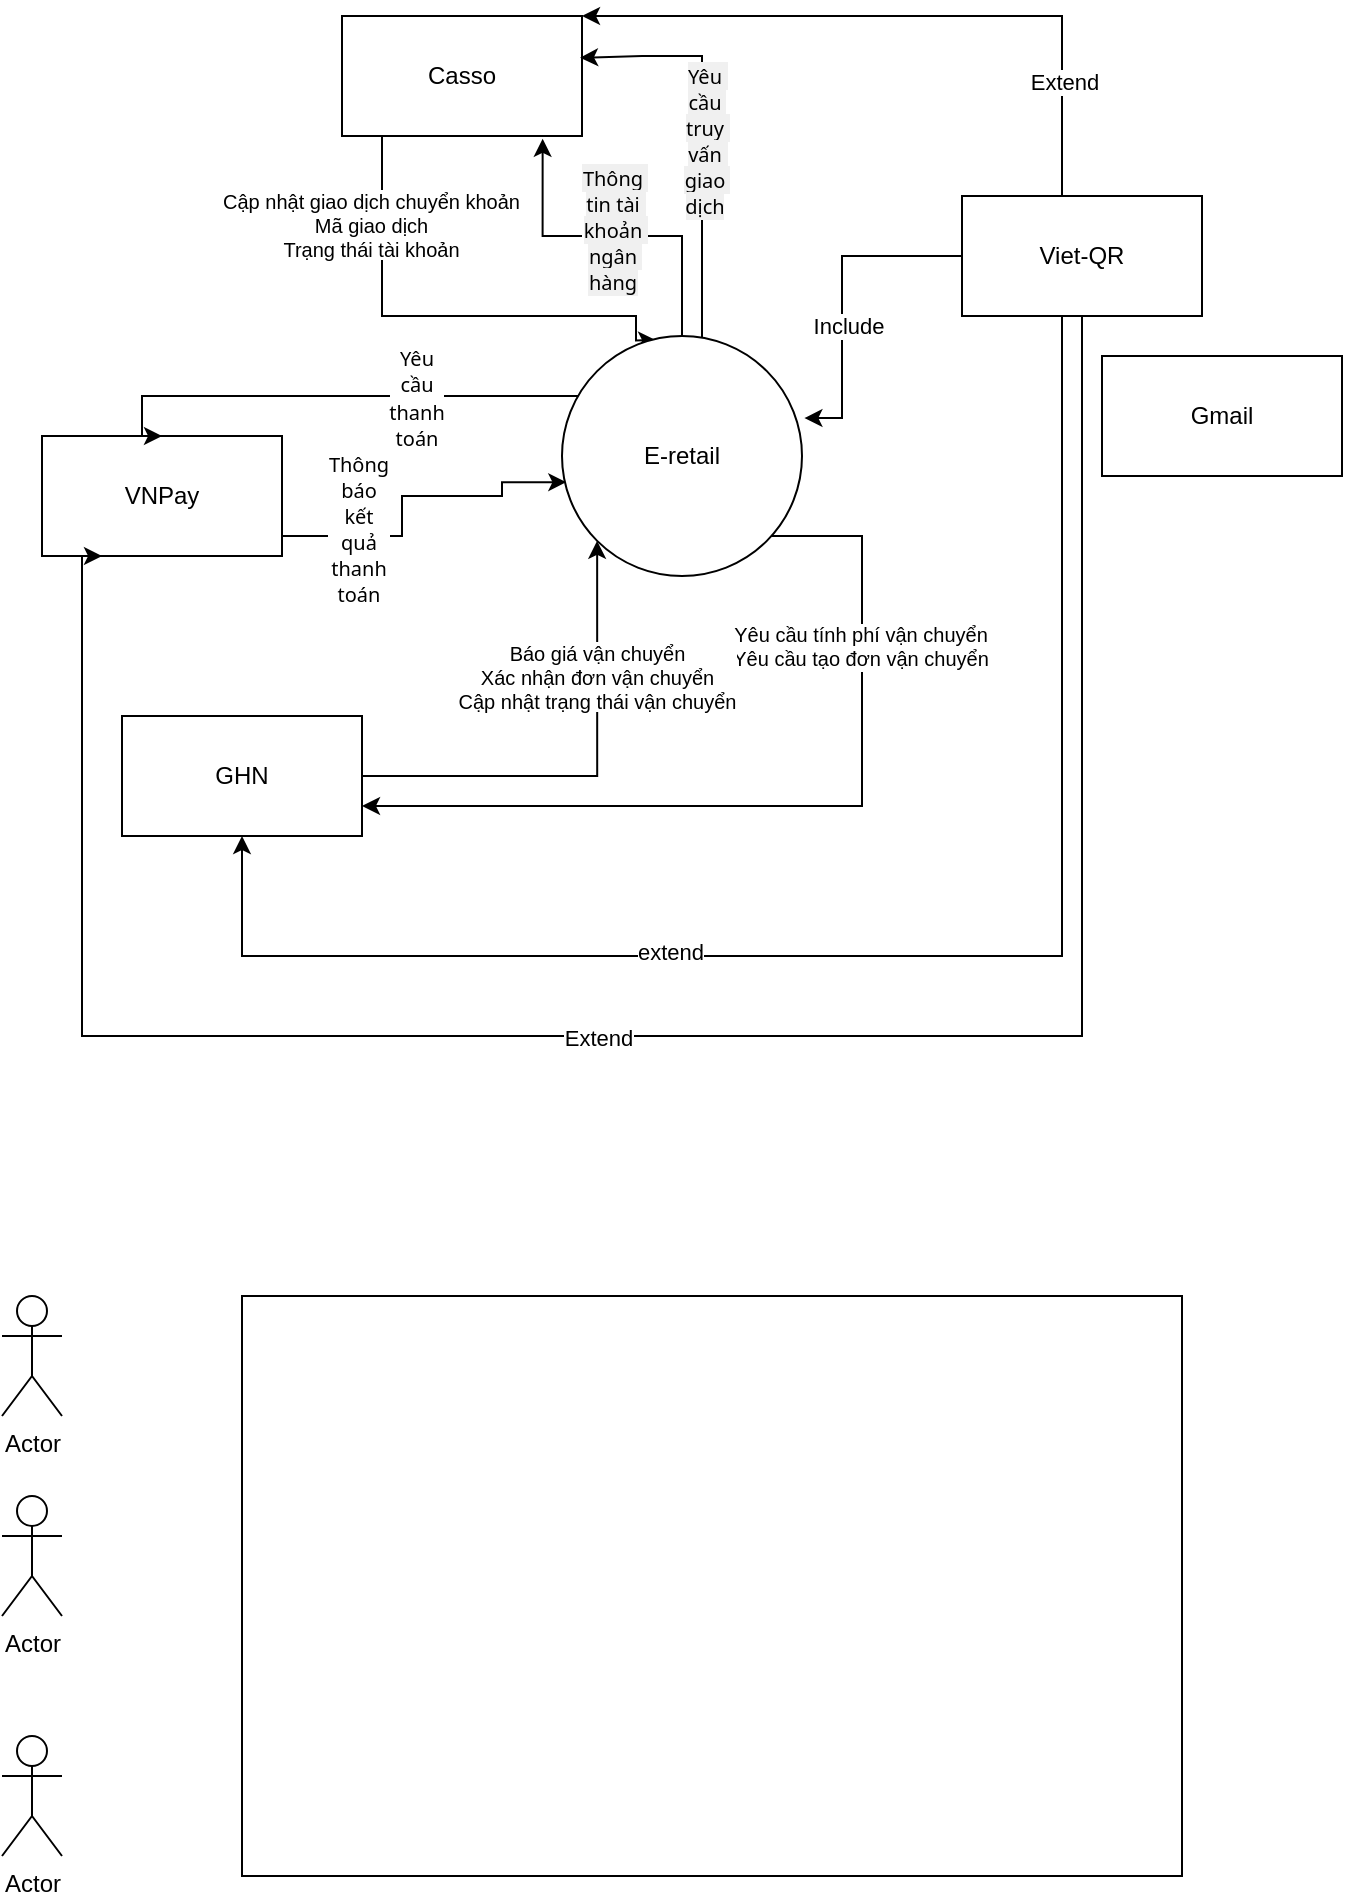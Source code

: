 <mxfile version="24.7.16">
  <diagram name="Trang-1" id="X9ewoZmMgQ7KVY2cLRxI">
    <mxGraphModel dx="1235" dy="665" grid="1" gridSize="10" guides="1" tooltips="1" connect="1" arrows="1" fold="1" page="1" pageScale="1" pageWidth="827" pageHeight="1169" math="0" shadow="0">
      <root>
        <mxCell id="0" />
        <mxCell id="1" parent="0" />
        <mxCell id="kdyz-Y7orx3vrby394lm-9" style="edgeStyle=orthogonalEdgeStyle;rounded=0;orthogonalLoop=1;jettySize=auto;html=1;entryX=0.392;entryY=0.018;entryDx=0;entryDy=0;entryPerimeter=0;" edge="1" parent="1" source="kdyz-Y7orx3vrby394lm-2" target="kdyz-Y7orx3vrby394lm-4">
          <mxGeometry relative="1" as="geometry">
            <mxPoint x="350" y="200" as="targetPoint" />
            <Array as="points">
              <mxPoint x="260" y="210" />
              <mxPoint x="387" y="210" />
            </Array>
          </mxGeometry>
        </mxCell>
        <mxCell id="kdyz-Y7orx3vrby394lm-18" value="Cập nhật giao dịch chuyển khoản&#xa;Mã giao dịch&#xa;Trạng thái tài khoản&#xa;" style="edgeLabel;align=center;verticalAlign=middle;resizable=0;points=[];horizontal=1;spacingLeft=0;container=0;spacingTop=0;textDirection=ltr;rotation=0;spacing=0;fontSize=10;" vertex="1" connectable="0" parent="kdyz-Y7orx3vrby394lm-9">
          <mxGeometry relative="1" as="geometry">
            <mxPoint x="-35" y="-40" as="offset" />
          </mxGeometry>
        </mxCell>
        <mxCell id="kdyz-Y7orx3vrby394lm-2" value="Casso" style="rounded=0;whiteSpace=wrap;html=1;" vertex="1" parent="1">
          <mxGeometry x="240" y="60" width="120" height="60" as="geometry" />
        </mxCell>
        <mxCell id="kdyz-Y7orx3vrby394lm-8" style="edgeStyle=orthogonalEdgeStyle;rounded=0;orthogonalLoop=1;jettySize=auto;html=1;entryX=0.018;entryY=0.609;entryDx=0;entryDy=0;entryPerimeter=0;" edge="1" parent="1" source="kdyz-Y7orx3vrby394lm-3" target="kdyz-Y7orx3vrby394lm-4">
          <mxGeometry relative="1" as="geometry">
            <Array as="points">
              <mxPoint x="270" y="320" />
              <mxPoint x="270" y="300" />
              <mxPoint x="320" y="300" />
              <mxPoint x="320" y="293" />
            </Array>
          </mxGeometry>
        </mxCell>
        <mxCell id="kdyz-Y7orx3vrby394lm-12" value="&lt;span style=&quot;font-family: &amp;quot;Placeholder Font&amp;quot;, &amp;quot;Segoe UI Historic&amp;quot;, &amp;quot;Segoe UI&amp;quot;, Helvetica, Arial, sans-serif; font-size: 10px; text-align: start; white-space: pre-wrap;&quot;&gt;Thông báo kết quả thanh toán&lt;/span&gt;" style="edgeLabel;html=1;align=center;verticalAlign=middle;resizable=0;points=[];labelBackgroundColor=default;fontSize=10;" vertex="1" connectable="0" parent="kdyz-Y7orx3vrby394lm-8">
          <mxGeometry x="-0.55" y="4" relative="1" as="geometry">
            <mxPoint as="offset" />
          </mxGeometry>
        </mxCell>
        <mxCell id="kdyz-Y7orx3vrby394lm-3" value="VNPay" style="rounded=0;whiteSpace=wrap;html=1;" vertex="1" parent="1">
          <mxGeometry x="90" y="270" width="120" height="60" as="geometry" />
        </mxCell>
        <mxCell id="kdyz-Y7orx3vrby394lm-16" style="edgeStyle=orthogonalEdgeStyle;rounded=0;orthogonalLoop=1;jettySize=auto;html=1;entryX=0.5;entryY=0;entryDx=0;entryDy=0;" edge="1" parent="1" source="kdyz-Y7orx3vrby394lm-4" target="kdyz-Y7orx3vrby394lm-3">
          <mxGeometry relative="1" as="geometry">
            <Array as="points">
              <mxPoint x="140" y="250" />
            </Array>
          </mxGeometry>
        </mxCell>
        <mxCell id="kdyz-Y7orx3vrby394lm-17" value="&lt;span style=&quot;font-family: &amp;quot;Placeholder Font&amp;quot;, &amp;quot;Segoe UI Historic&amp;quot;, &amp;quot;Segoe UI&amp;quot;, Helvetica, Arial, sans-serif; text-align: start; white-space: pre-wrap; font-size: 10px;&quot;&gt;Yêu cầu thanh toán&lt;/span&gt;" style="edgeLabel;html=1;align=center;verticalAlign=middle;resizable=0;points=[];labelBackgroundColor=default;" vertex="1" connectable="0" parent="kdyz-Y7orx3vrby394lm-16">
          <mxGeometry x="-0.348" y="1" relative="1" as="geometry">
            <mxPoint as="offset" />
          </mxGeometry>
        </mxCell>
        <mxCell id="kdyz-Y7orx3vrby394lm-19" style="edgeStyle=orthogonalEdgeStyle;rounded=0;orthogonalLoop=1;jettySize=auto;html=1;entryX=0.992;entryY=0.348;entryDx=0;entryDy=0;entryPerimeter=0;" edge="1" parent="1" source="kdyz-Y7orx3vrby394lm-4" target="kdyz-Y7orx3vrby394lm-2">
          <mxGeometry relative="1" as="geometry">
            <Array as="points">
              <mxPoint x="420" y="80" />
              <mxPoint x="390" y="80" />
              <mxPoint x="359" y="81" />
            </Array>
          </mxGeometry>
        </mxCell>
        <mxCell id="kdyz-Y7orx3vrby394lm-20" value="&lt;span style=&quot;font-family: &amp;quot;Placeholder Font&amp;quot;, &amp;quot;Segoe UI Historic&amp;quot;, &amp;quot;Segoe UI&amp;quot;, Helvetica, Arial, sans-serif; font-size: 10px; text-align: start; white-space: pre-wrap; background-color: rgb(240, 240, 240);&quot;&gt;Yêu cầu truy vấn giao dịch&lt;/span&gt;" style="edgeLabel;html=1;align=center;verticalAlign=middle;resizable=0;points=[];fontSize=10;" vertex="1" connectable="0" parent="kdyz-Y7orx3vrby394lm-19">
          <mxGeometry x="-0.014" y="-1" relative="1" as="geometry">
            <mxPoint as="offset" />
          </mxGeometry>
        </mxCell>
        <mxCell id="kdyz-Y7orx3vrby394lm-23" style="edgeStyle=orthogonalEdgeStyle;rounded=0;orthogonalLoop=1;jettySize=auto;html=1;entryX=1;entryY=0.75;entryDx=0;entryDy=0;" edge="1" parent="1" source="kdyz-Y7orx3vrby394lm-4" target="kdyz-Y7orx3vrby394lm-7">
          <mxGeometry relative="1" as="geometry">
            <Array as="points">
              <mxPoint x="500" y="320" />
              <mxPoint x="500" y="455" />
            </Array>
          </mxGeometry>
        </mxCell>
        <mxCell id="kdyz-Y7orx3vrby394lm-24" value="Yêu cầu tính phí vận chuyển&lt;br style=&quot;padding: 0px; margin: 0px; font-size: 10px;&quot;&gt;Yêu cầu tạo đơn vận chuyển" style="edgeLabel;html=1;align=center;verticalAlign=middle;resizable=0;points=[];fontSize=10;" vertex="1" connectable="0" parent="kdyz-Y7orx3vrby394lm-23">
          <mxGeometry x="-0.429" y="-1" relative="1" as="geometry">
            <mxPoint y="-23" as="offset" />
          </mxGeometry>
        </mxCell>
        <mxCell id="kdyz-Y7orx3vrby394lm-4" value="E-retail" style="ellipse;whiteSpace=wrap;html=1;aspect=fixed;" vertex="1" parent="1">
          <mxGeometry x="350" y="220" width="120" height="120" as="geometry" />
        </mxCell>
        <mxCell id="kdyz-Y7orx3vrby394lm-25" style="edgeStyle=orthogonalEdgeStyle;rounded=0;orthogonalLoop=1;jettySize=auto;html=1;entryX=1;entryY=0;entryDx=0;entryDy=0;" edge="1" parent="1" source="kdyz-Y7orx3vrby394lm-5" target="kdyz-Y7orx3vrby394lm-2">
          <mxGeometry relative="1" as="geometry">
            <Array as="points">
              <mxPoint x="600" y="60" />
            </Array>
          </mxGeometry>
        </mxCell>
        <mxCell id="kdyz-Y7orx3vrby394lm-28" value="Extend" style="edgeLabel;html=1;align=center;verticalAlign=middle;resizable=0;points=[];" vertex="1" connectable="0" parent="kdyz-Y7orx3vrby394lm-25">
          <mxGeometry x="-0.651" y="-1" relative="1" as="geometry">
            <mxPoint as="offset" />
          </mxGeometry>
        </mxCell>
        <mxCell id="kdyz-Y7orx3vrby394lm-26" style="edgeStyle=orthogonalEdgeStyle;rounded=0;orthogonalLoop=1;jettySize=auto;html=1;entryX=0.25;entryY=1;entryDx=0;entryDy=0;" edge="1" parent="1" source="kdyz-Y7orx3vrby394lm-5" target="kdyz-Y7orx3vrby394lm-3">
          <mxGeometry relative="1" as="geometry">
            <Array as="points">
              <mxPoint x="610" y="570" />
              <mxPoint x="110" y="570" />
            </Array>
          </mxGeometry>
        </mxCell>
        <mxCell id="kdyz-Y7orx3vrby394lm-30" value="Extend" style="edgeLabel;html=1;align=center;verticalAlign=middle;resizable=0;points=[];" vertex="1" connectable="0" parent="kdyz-Y7orx3vrby394lm-26">
          <mxGeometry x="0.086" y="1" relative="1" as="geometry">
            <mxPoint as="offset" />
          </mxGeometry>
        </mxCell>
        <mxCell id="kdyz-Y7orx3vrby394lm-27" style="edgeStyle=orthogonalEdgeStyle;rounded=0;orthogonalLoop=1;jettySize=auto;html=1;entryX=0.5;entryY=1;entryDx=0;entryDy=0;" edge="1" parent="1" source="kdyz-Y7orx3vrby394lm-5" target="kdyz-Y7orx3vrby394lm-7">
          <mxGeometry relative="1" as="geometry">
            <Array as="points">
              <mxPoint x="600" y="530" />
              <mxPoint x="190" y="530" />
            </Array>
          </mxGeometry>
        </mxCell>
        <mxCell id="kdyz-Y7orx3vrby394lm-29" value="extend" style="edgeLabel;html=1;align=center;verticalAlign=middle;resizable=0;points=[];" vertex="1" connectable="0" parent="kdyz-Y7orx3vrby394lm-27">
          <mxGeometry x="0.306" y="-2" relative="1" as="geometry">
            <mxPoint as="offset" />
          </mxGeometry>
        </mxCell>
        <mxCell id="kdyz-Y7orx3vrby394lm-5" value="Viet-QR" style="rounded=0;whiteSpace=wrap;html=1;" vertex="1" parent="1">
          <mxGeometry x="550" y="150" width="120" height="60" as="geometry" />
        </mxCell>
        <mxCell id="kdyz-Y7orx3vrby394lm-6" value="Gmail" style="rounded=0;whiteSpace=wrap;html=1;" vertex="1" parent="1">
          <mxGeometry x="620" y="230" width="120" height="60" as="geometry" />
        </mxCell>
        <mxCell id="kdyz-Y7orx3vrby394lm-11" style="edgeStyle=orthogonalEdgeStyle;rounded=0;orthogonalLoop=1;jettySize=auto;html=1;entryX=0;entryY=1;entryDx=0;entryDy=0;" edge="1" parent="1" source="kdyz-Y7orx3vrby394lm-7" target="kdyz-Y7orx3vrby394lm-4">
          <mxGeometry relative="1" as="geometry" />
        </mxCell>
        <mxCell id="kdyz-Y7orx3vrby394lm-22" value="Báo giá vận chuyển&#xa;Xác nhận đơn vận chuyển&#xa;Cập nhật trạng thái vận chuyển" style="edgeLabel;align=center;verticalAlign=middle;resizable=0;points=[];fontSize=10;" vertex="1" connectable="0" parent="kdyz-Y7orx3vrby394lm-11">
          <mxGeometry x="-0.502" y="-1" relative="1" as="geometry">
            <mxPoint x="59" y="-51" as="offset" />
          </mxGeometry>
        </mxCell>
        <mxCell id="kdyz-Y7orx3vrby394lm-7" value="GHN" style="rounded=0;whiteSpace=wrap;html=1;" vertex="1" parent="1">
          <mxGeometry x="130" y="410" width="120" height="60" as="geometry" />
        </mxCell>
        <mxCell id="kdyz-Y7orx3vrby394lm-13" style="edgeStyle=orthogonalEdgeStyle;rounded=0;orthogonalLoop=1;jettySize=auto;html=1;entryX=0.836;entryY=1.023;entryDx=0;entryDy=0;entryPerimeter=0;" edge="1" parent="1" source="kdyz-Y7orx3vrby394lm-4" target="kdyz-Y7orx3vrby394lm-2">
          <mxGeometry relative="1" as="geometry" />
        </mxCell>
        <mxCell id="kdyz-Y7orx3vrby394lm-14" value="&lt;span style=&quot;font-family: &amp;quot;Placeholder Font&amp;quot;, &amp;quot;Segoe UI Historic&amp;quot;, &amp;quot;Segoe UI&amp;quot;, Helvetica, Arial, sans-serif; text-align: start; white-space: pre-wrap; background-color: rgb(240, 240, 240); font-size: 10px;&quot;&gt;Thông tin tài khoản ngân hàng&lt;/span&gt;" style="edgeLabel;html=1;align=center;verticalAlign=middle;resizable=0;points=[];" vertex="1" connectable="0" parent="kdyz-Y7orx3vrby394lm-13">
          <mxGeometry x="0.018" y="-3" relative="1" as="geometry">
            <mxPoint as="offset" />
          </mxGeometry>
        </mxCell>
        <mxCell id="kdyz-Y7orx3vrby394lm-31" style="edgeStyle=orthogonalEdgeStyle;rounded=0;orthogonalLoop=1;jettySize=auto;html=1;entryX=1.01;entryY=0.342;entryDx=0;entryDy=0;entryPerimeter=0;" edge="1" parent="1" source="kdyz-Y7orx3vrby394lm-5" target="kdyz-Y7orx3vrby394lm-4">
          <mxGeometry relative="1" as="geometry">
            <Array as="points">
              <mxPoint x="490" y="180" />
              <mxPoint x="490" y="261" />
            </Array>
          </mxGeometry>
        </mxCell>
        <mxCell id="kdyz-Y7orx3vrby394lm-32" value="Include" style="edgeLabel;html=1;align=center;verticalAlign=middle;resizable=0;points=[];" vertex="1" connectable="0" parent="kdyz-Y7orx3vrby394lm-31">
          <mxGeometry x="0.19" y="3" relative="1" as="geometry">
            <mxPoint as="offset" />
          </mxGeometry>
        </mxCell>
        <mxCell id="kdyz-Y7orx3vrby394lm-35" value="Actor" style="shape=umlActor;verticalLabelPosition=bottom;verticalAlign=top;html=1;outlineConnect=0;" vertex="1" parent="1">
          <mxGeometry x="70" y="800" width="30" height="60" as="geometry" />
        </mxCell>
        <mxCell id="kdyz-Y7orx3vrby394lm-39" value="Actor" style="shape=umlActor;verticalLabelPosition=bottom;verticalAlign=top;html=1;outlineConnect=0;" vertex="1" parent="1">
          <mxGeometry x="70" y="700" width="30" height="60" as="geometry" />
        </mxCell>
        <mxCell id="kdyz-Y7orx3vrby394lm-40" value="Actor" style="shape=umlActor;verticalLabelPosition=bottom;verticalAlign=top;html=1;outlineConnect=0;" vertex="1" parent="1">
          <mxGeometry x="70" y="920" width="30" height="60" as="geometry" />
        </mxCell>
        <mxCell id="kdyz-Y7orx3vrby394lm-42" value="" style="rounded=0;whiteSpace=wrap;html=1;" vertex="1" parent="1">
          <mxGeometry x="190" y="700" width="470" height="290" as="geometry" />
        </mxCell>
      </root>
    </mxGraphModel>
  </diagram>
</mxfile>
